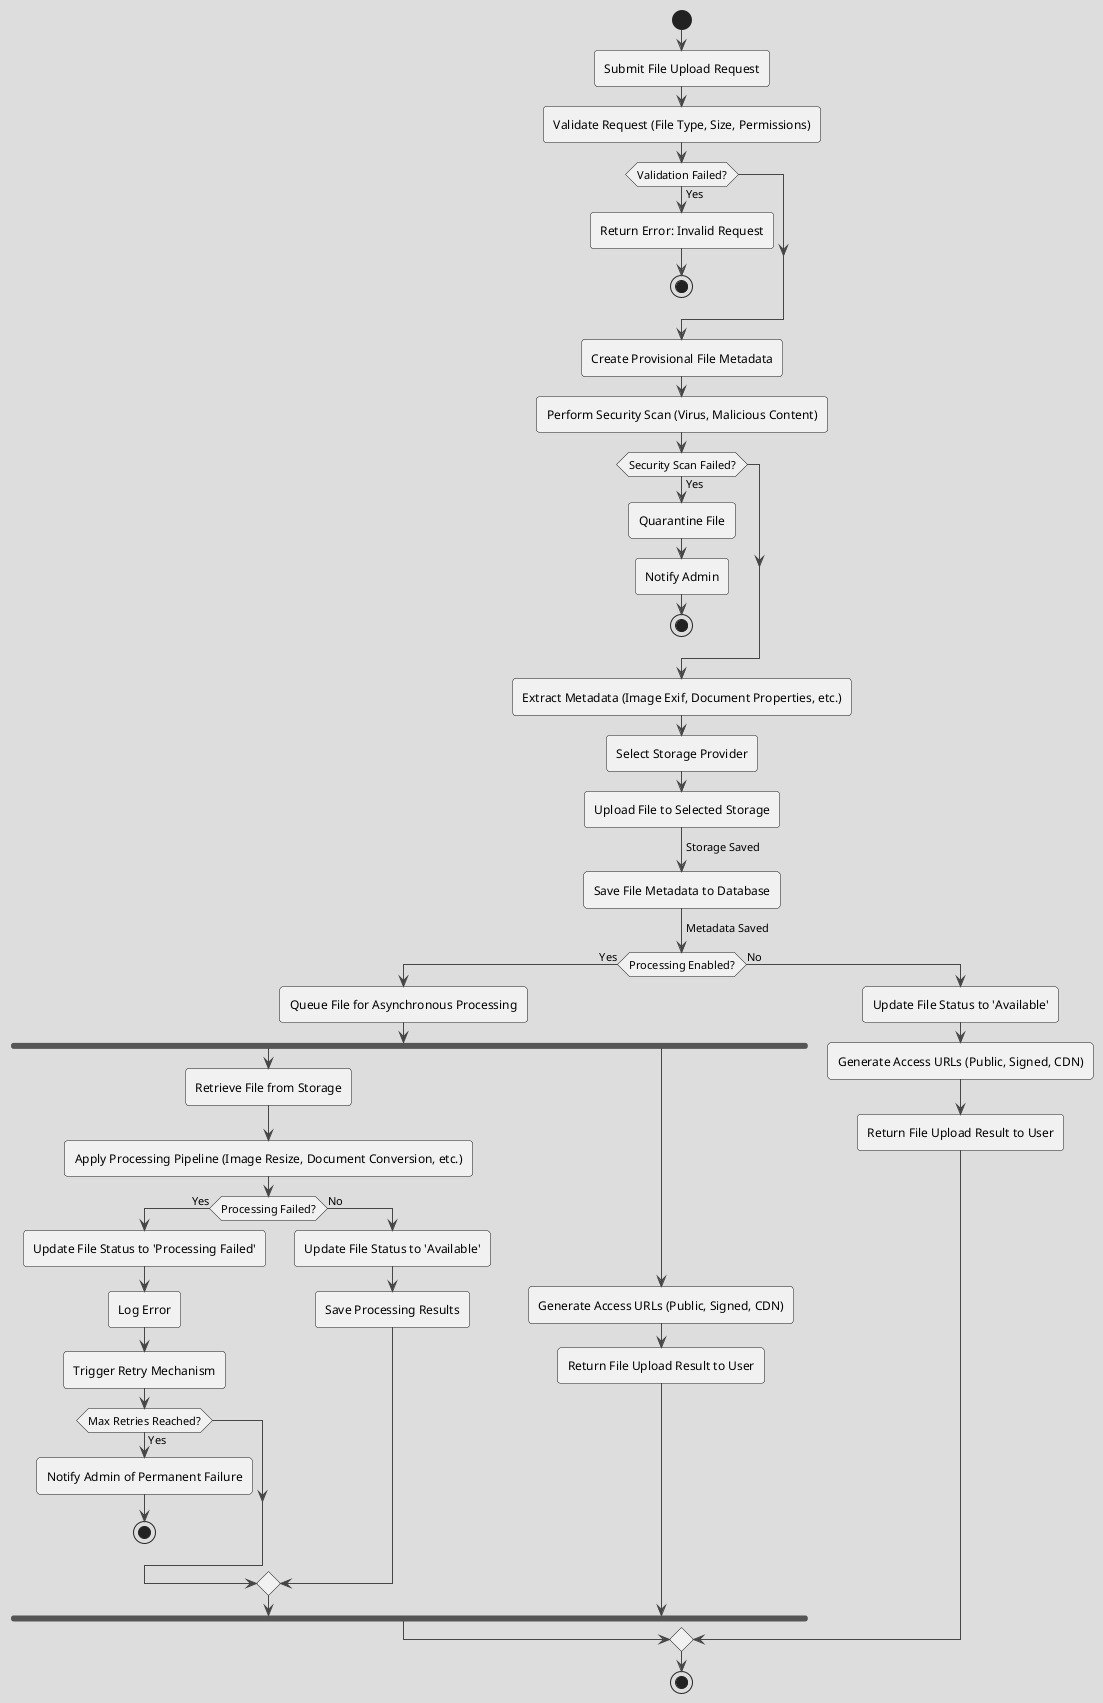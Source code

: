 @startuml
!theme toy

start
:Submit File Upload Request;

:Validate Request (File Type, Size, Permissions);
if (Validation Failed?) then (Yes)
  :Return Error: Invalid Request;
  stop
endif

:Create Provisional File Metadata;
:Perform Security Scan (Virus, Malicious Content);
if (Security Scan Failed?) then (Yes)
  :Quarantine File;
  :Notify Admin;
  stop
endif

:Extract Metadata (Image Exif, Document Properties, etc.);

:Select Storage Provider;
:Upload File to Selected Storage;
-> Storage Saved;

:Save File Metadata to Database;
-> Metadata Saved;

if (Processing Enabled?) then (Yes)
  :Queue File for Asynchronous Processing;
  fork
    :Retrieve File from Storage;
    :Apply Processing Pipeline (Image Resize, Document Conversion, etc.);
    if (Processing Failed?) then (Yes)
      :Update File Status to 'Processing Failed';
      :Log Error;
      :Trigger Retry Mechanism;
      if (Max Retries Reached?) then (Yes)
        :Notify Admin of Permanent Failure;
        stop
      endif
    else (No)
      :Update File Status to 'Available';
      :Save Processing Results;
    endif
  fork again
    :Generate Access URLs (Public, Signed, CDN);
    :Return File Upload Result to User;
  end fork
else (No)
  :Update File Status to 'Available';
  :Generate Access URLs (Public, Signed, CDN);
  :Return File Upload Result to User;
endif

stop

@enduml